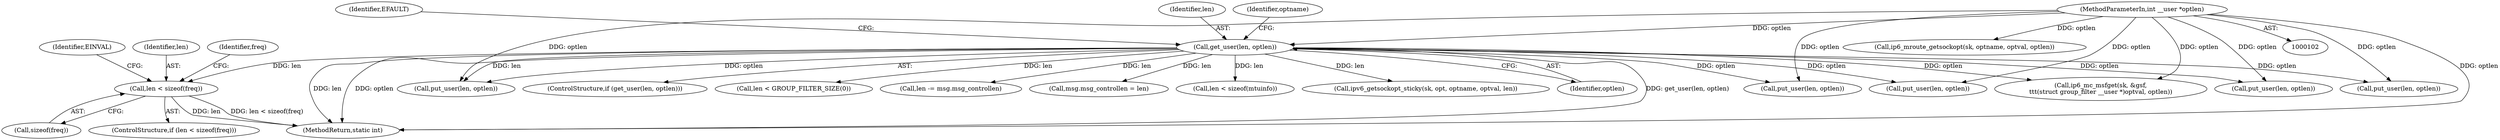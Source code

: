 digraph "0_linux_45f6fad84cc305103b28d73482b344d7f5b76f39_10@API" {
"1000882" [label="(Call,len < sizeof(freq))"];
"1000127" [label="(Call,get_user(len, optlen))"];
"1000107" [label="(MethodParameterIn,int __user *optlen)"];
"1000126" [label="(ControlStructure,if (get_user(len, optlen)))"];
"1000178" [label="(Call,len < GROUP_FILTER_SIZE(0))"];
"1000743" [label="(Call,put_user(len, optlen))"];
"1000892" [label="(Identifier,freq)"];
"1000477" [label="(Call,put_user(len, optlen))"];
"1000884" [label="(Call,sizeof(freq))"];
"1000471" [label="(Call,len -= msg.msg_controllen)"];
"1000937" [label="(Call,put_user(len, optlen))"];
"1000240" [label="(Call,msg.msg_controllen = len)"];
"1000888" [label="(Identifier,EINVAL)"];
"1000134" [label="(Identifier,optname)"];
"1000703" [label="(Call,len < sizeof(mtuinfo))"];
"1001039" [label="(MethodReturn,static int)"];
"1000596" [label="(Call,ipv6_getsockopt_sticky(sk, opt, optname, optval, len))"];
"1000107" [label="(MethodParameterIn,int __user *optlen)"];
"1000882" [label="(Call,len < sizeof(freq))"];
"1000121" [label="(Call,ip6_mroute_getsockopt(sk, optname, optval, optlen))"];
"1000881" [label="(ControlStructure,if (len < sizeof(freq)))"];
"1000611" [label="(Call,put_user(len, optlen))"];
"1001022" [label="(Call,put_user(len, optlen))"];
"1000883" [label="(Identifier,len)"];
"1000129" [label="(Identifier,optlen)"];
"1000127" [label="(Call,get_user(len, optlen))"];
"1000132" [label="(Identifier,EFAULT)"];
"1000128" [label="(Identifier,len)"];
"1000210" [label="(Call,ip6_mc_msfget(sk, &gsf,\n\t\t\t(struct group_filter __user *)optval, optlen))"];
"1000882" -> "1000881"  [label="AST: "];
"1000882" -> "1000884"  [label="CFG: "];
"1000883" -> "1000882"  [label="AST: "];
"1000884" -> "1000882"  [label="AST: "];
"1000888" -> "1000882"  [label="CFG: "];
"1000892" -> "1000882"  [label="CFG: "];
"1000882" -> "1001039"  [label="DDG: len"];
"1000882" -> "1001039"  [label="DDG: len < sizeof(freq)"];
"1000127" -> "1000882"  [label="DDG: len"];
"1000127" -> "1000126"  [label="AST: "];
"1000127" -> "1000129"  [label="CFG: "];
"1000128" -> "1000127"  [label="AST: "];
"1000129" -> "1000127"  [label="AST: "];
"1000132" -> "1000127"  [label="CFG: "];
"1000134" -> "1000127"  [label="CFG: "];
"1000127" -> "1001039"  [label="DDG: optlen"];
"1000127" -> "1001039"  [label="DDG: get_user(len, optlen)"];
"1000127" -> "1001039"  [label="DDG: len"];
"1000107" -> "1000127"  [label="DDG: optlen"];
"1000127" -> "1000178"  [label="DDG: len"];
"1000127" -> "1000210"  [label="DDG: optlen"];
"1000127" -> "1000240"  [label="DDG: len"];
"1000127" -> "1000471"  [label="DDG: len"];
"1000127" -> "1000477"  [label="DDG: optlen"];
"1000127" -> "1000596"  [label="DDG: len"];
"1000127" -> "1000611"  [label="DDG: optlen"];
"1000127" -> "1000703"  [label="DDG: len"];
"1000127" -> "1000743"  [label="DDG: optlen"];
"1000127" -> "1000937"  [label="DDG: optlen"];
"1000127" -> "1001022"  [label="DDG: len"];
"1000127" -> "1001022"  [label="DDG: optlen"];
"1000107" -> "1000102"  [label="AST: "];
"1000107" -> "1001039"  [label="DDG: optlen"];
"1000107" -> "1000121"  [label="DDG: optlen"];
"1000107" -> "1000210"  [label="DDG: optlen"];
"1000107" -> "1000477"  [label="DDG: optlen"];
"1000107" -> "1000611"  [label="DDG: optlen"];
"1000107" -> "1000743"  [label="DDG: optlen"];
"1000107" -> "1000937"  [label="DDG: optlen"];
"1000107" -> "1001022"  [label="DDG: optlen"];
}
